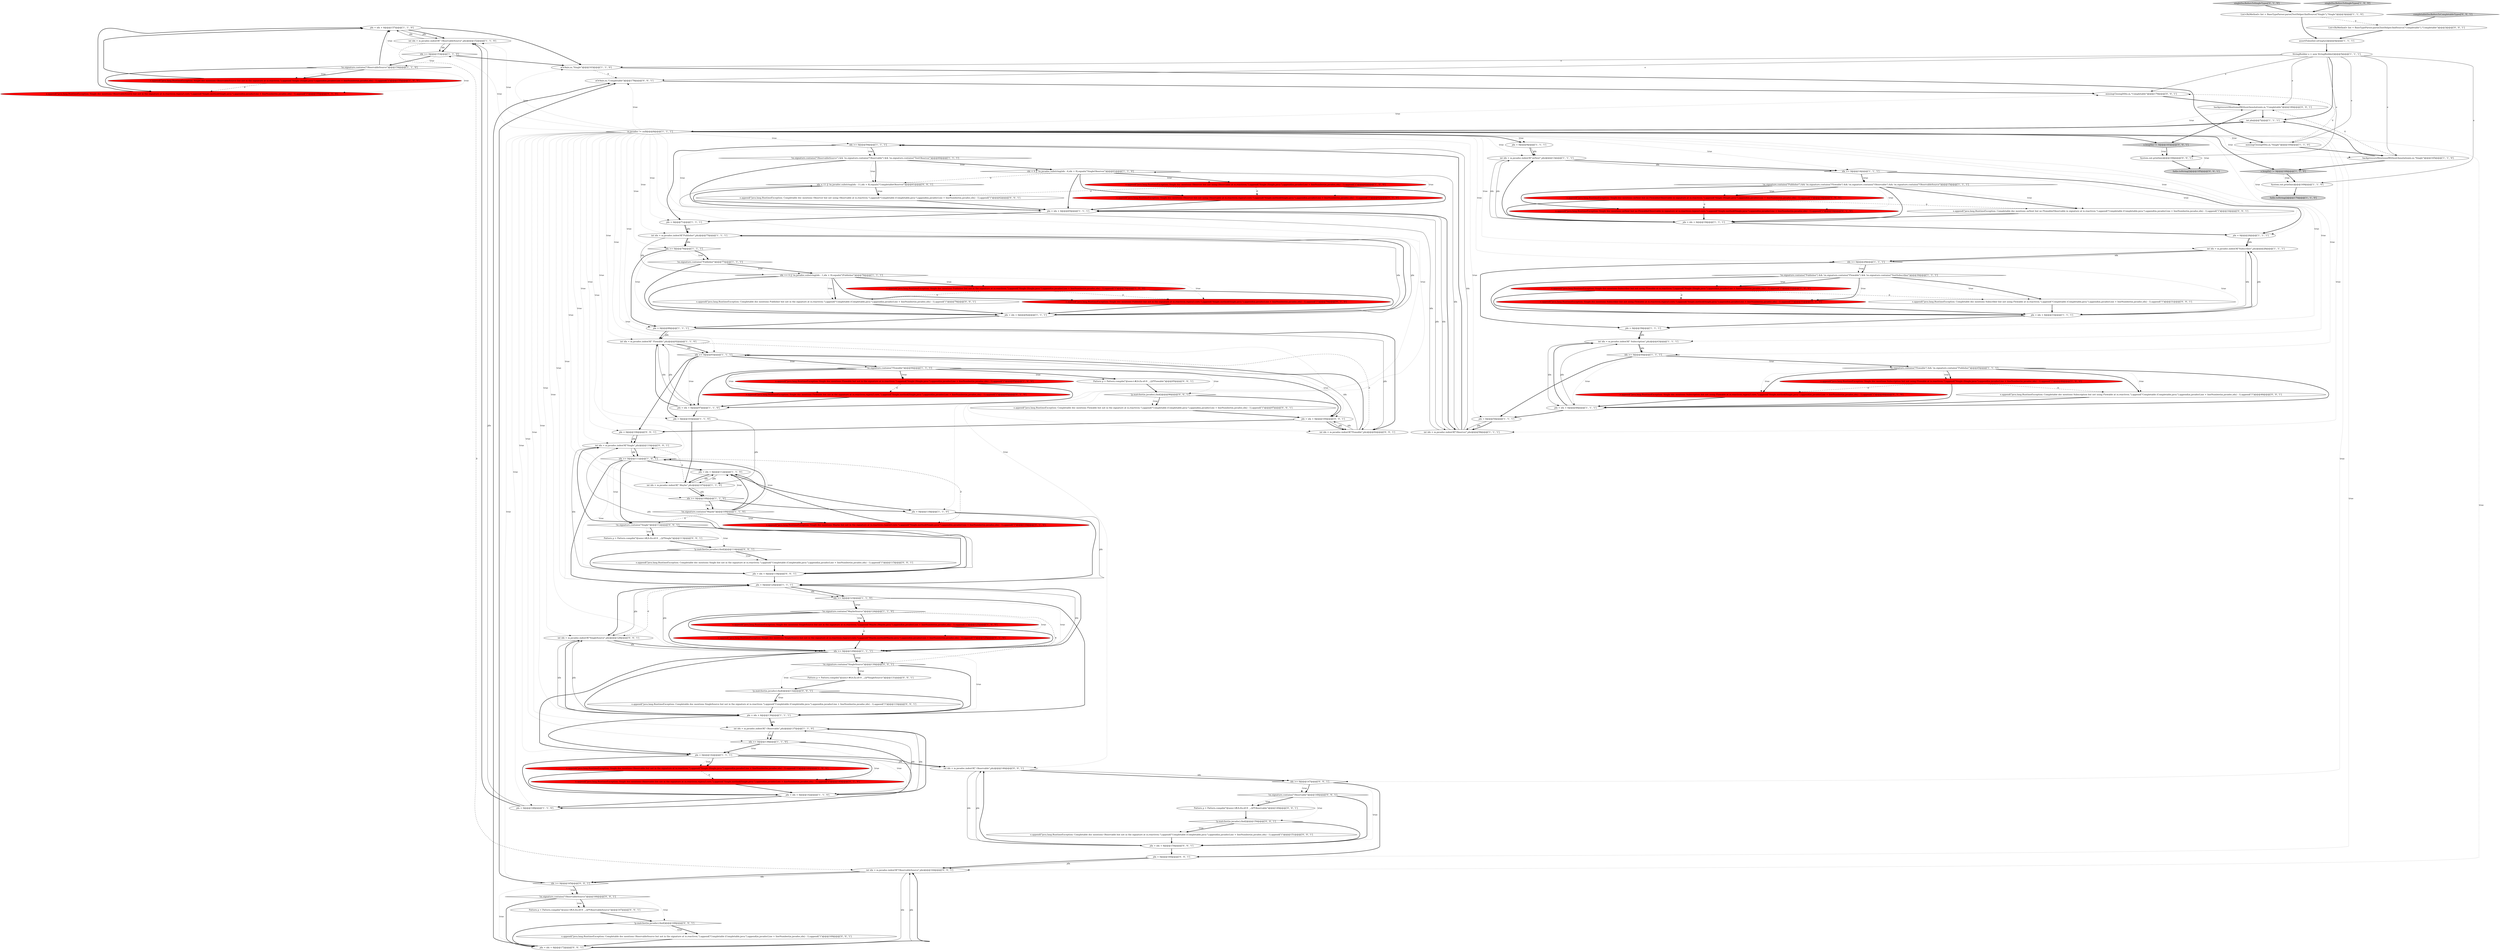 digraph {
27 [style = filled, label = "jdx = idx + 6@@@157@@@['1', '1', '0']", fillcolor = white, shape = ellipse image = "AAA0AAABBB1BBB"];
41 [style = filled, label = "jdx = idx + 6@@@112@@@['1', '1', '0']", fillcolor = white, shape = ellipse image = "AAA0AAABBB1BBB"];
110 [style = filled, label = "jdx = 0@@@106@@@['0', '0', '1']", fillcolor = white, shape = ellipse image = "AAA0AAABBB3BBB"];
8 [style = filled, label = "idx >= 0@@@59@@@['1', '1', '1']", fillcolor = white, shape = diamond image = "AAA0AAABBB1BBB"];
52 [style = filled, label = "!m.signature.contains(\"ObservableSource\") && !m.signature.contains(\"Observable\") && !m.signature.contains(\"TestObserver\")@@@60@@@['1', '1', '1']", fillcolor = white, shape = diamond image = "AAA0AAABBB1BBB"];
108 [style = filled, label = "e.length() != 0@@@183@@@['0', '0', '1']", fillcolor = lightgray, shape = diamond image = "AAA0AAABBB3BBB"];
34 [style = filled, label = "jdx = idx + 6@@@33@@@['1', '1', '1']", fillcolor = white, shape = ellipse image = "AAA0AAABBB1BBB"];
33 [style = filled, label = "jdx = 0@@@54@@@['1', '1', '1']", fillcolor = white, shape = ellipse image = "AAA0AAABBB1BBB"];
114 [style = filled, label = "!p.matcher(m.javadoc).find()@@@132@@@['0', '0', '1']", fillcolor = white, shape = diamond image = "AAA0AAABBB3BBB"];
4 [style = filled, label = "!m.signature.contains(\"Publisher\") && !m.signature.contains(\"Flowable\") && !m.signature.contains(\"Observable\") && !m.signature.contains(\"ObservableSource\")@@@15@@@['1', '1', '1']", fillcolor = white, shape = diamond image = "AAA0AAABBB1BBB"];
122 [style = filled, label = "missingClosingDD(e,m,\"Completable\")@@@179@@@['0', '0', '1']", fillcolor = white, shape = ellipse image = "AAA0AAABBB3BBB"];
77 [style = filled, label = "e.append(\"java.lang.RuntimeException: Single doc mentions ObservableSource but not in the signature at io.reactivex.rxjava3.core.\").append(\"Single.method(Single.java:\").append(m.javadocLine + lineNumber(m.javadoc,idx) - 1).append(\")\")@@@155@@@['0', '1', '0']", fillcolor = red, shape = ellipse image = "AAA1AAABBB2BBB"];
69 [style = filled, label = "idx < 6 || !m.javadoc.substring(idx - 6,idx + 8).equals(\"SingleObserver\")@@@61@@@['1', '1', '0']", fillcolor = white, shape = diamond image = "AAA0AAABBB1BBB"];
97 [style = filled, label = "idx < 11 || !m.javadoc.substring(idx - 11,idx + 8).equals(\"CompletableObserver\")@@@61@@@['0', '0', '1']", fillcolor = white, shape = diamond image = "AAA0AAABBB3BBB"];
20 [style = filled, label = "int idx = m.javadoc.indexOf(\"onNext\",jdx)@@@13@@@['1', '1', '1']", fillcolor = white, shape = ellipse image = "AAA0AAABBB1BBB"];
36 [style = filled, label = "int idx = m.javadoc.indexOf(\" Maybe\",jdx)@@@107@@@['1', '1', '0']", fillcolor = white, shape = ellipse image = "AAA0AAABBB1BBB"];
40 [style = filled, label = "!m.signature.contains(\"Flowable\")@@@94@@@['1', '1', '1']", fillcolor = white, shape = diamond image = "AAA0AAABBB1BBB"];
78 [style = filled, label = "e.append(\"java.lang.RuntimeException: Single doc mentions Subscriber but not using Flowable at io.reactivex.rxjava3.core.\").append(\"Single.method(Single.java:\").append(m.javadocLine + lineNumber(m.javadoc,idx) - 1).append(\")\")@@@31@@@['0', '1', '0']", fillcolor = red, shape = ellipse image = "AAA1AAABBB2BBB"];
111 [style = filled, label = "int idx = m.javadoc.indexOf(\"SingleSource\",jdx)@@@128@@@['0', '0', '1']", fillcolor = white, shape = ellipse image = "AAA0AAABBB3BBB"];
86 [style = filled, label = "List<RxMethod> list = BaseTypeParser.parse(TestHelper.findSource(\"Completable\"),\"Completable\")@@@3@@@['0', '0', '1']", fillcolor = white, shape = ellipse image = "AAA0AAABBB3BBB"];
127 [style = filled, label = "e.append(\"java.lang.RuntimeException: Completable doc mentions onNext but no Flowable/Observable in signature at io.reactivex.\").append(\"Completable (Completable.java:\").append(m.javadocLine + lineNumber(m.javadoc,idx) - 1).append(\")\")@@@16@@@['0', '0', '1']", fillcolor = white, shape = ellipse image = "AAA0AAABBB3BBB"];
15 [style = filled, label = "e.append(\"java.lang.RuntimeException: Single doc mentions onNext but no Flowable/Observable in signature at io.reactivex.\").append(\"Single (Single.java:\").append(m.javadocLine + lineNumber(m.javadoc,idx) - 1).append(\")\")@@@16@@@['1', '0', '0']", fillcolor = red, shape = ellipse image = "AAA1AAABBB1BBB"];
59 [style = filled, label = "!m.signature.contains(\"ObservableSource\")@@@154@@@['1', '1', '0']", fillcolor = white, shape = diamond image = "AAA0AAABBB1BBB"];
23 [style = filled, label = "int idx = m.javadoc.indexOf(\" Flowable\",jdx)@@@92@@@['1', '1', '0']", fillcolor = white, shape = ellipse image = "AAA0AAABBB1BBB"];
58 [style = filled, label = "idx >= 0@@@123@@@['1', '1', '0']", fillcolor = white, shape = diamond image = "AAA0AAABBB1BBB"];
126 [style = filled, label = "!m.signature.contains(\"Single\")@@@112@@@['0', '0', '1']", fillcolor = white, shape = diamond image = "AAA0AAABBB3BBB"];
75 [style = filled, label = "e.append(\"java.lang.RuntimeException: Single doc mentions Publisher but not in the signature at io.reactivex.rxjava3.core.\").append(\"Single.method(Single.java:\").append(m.javadocLine + lineNumber(m.javadoc,idx) - 1).append(\")\")@@@79@@@['0', '1', '0']", fillcolor = red, shape = ellipse image = "AAA1AAABBB2BBB"];
112 [style = filled, label = "e.append(\"java.lang.RuntimeException: Completable doc mentions SingleSource but not in the signature at io.reactivex.\").append(\"Completable (Completable.java:\").append(m.javadocLine + lineNumber(m.javadoc,idx) - 1).append(\")\")@@@133@@@['0', '0', '1']", fillcolor = white, shape = ellipse image = "AAA0AAABBB3BBB"];
43 [style = filled, label = "idx >= 0@@@138@@@['1', '1', '0']", fillcolor = white, shape = diamond image = "AAA0AAABBB1BBB"];
90 [style = filled, label = "Pattern p = Pattern.compile(\"@see\s+#(A-Za-z0-9 _.,()(*SingleSource\")@@@131@@@['0', '0', '1']", fillcolor = white, shape = ellipse image = "AAA0AAABBB3BBB"];
22 [style = filled, label = "jdx = idx + 6@@@142@@@['1', '1', '0']", fillcolor = white, shape = ellipse image = "AAA0AAABBB1BBB"];
85 [style = filled, label = "jdx = 0@@@160@@@['0', '0', '1']", fillcolor = white, shape = ellipse image = "AAA0AAABBB3BBB"];
38 [style = filled, label = "jdx = 0@@@24@@@['1', '1', '1']", fillcolor = white, shape = ellipse image = "AAA0AAABBB1BBB"];
91 [style = filled, label = "e.append(\"java.lang.RuntimeException: Completable doc mentions Flowable but not in the signature at io.reactivex.\").append(\"Completable (Completable.java:\").append(m.javadocLine + lineNumber(m.javadoc,idx) - 1).append(\")\")@@@97@@@['0', '0', '1']", fillcolor = white, shape = ellipse image = "AAA0AAABBB3BBB"];
120 [style = filled, label = "!p.matcher(m.javadoc).find()@@@150@@@['0', '0', '1']", fillcolor = white, shape = diamond image = "AAA0AAABBB3BBB"];
116 [style = filled, label = "int idx = m.javadoc.indexOf(\" Observable\",jdx)@@@146@@@['0', '0', '1']", fillcolor = white, shape = ellipse image = "AAA0AAABBB3BBB"];
128 [style = filled, label = "jdx = idx + 6@@@172@@@['0', '0', '1']", fillcolor = white, shape = ellipse image = "AAA0AAABBB3BBB"];
63 [style = filled, label = "int idx = m.javadoc.indexOf(\" ObservableSource\",jdx)@@@152@@@['1', '1', '0']", fillcolor = white, shape = ellipse image = "AAA0AAABBB1BBB"];
14 [style = filled, label = "!m.signature.contains(\"Flowable\") && !m.signature.contains(\"Publisher\")@@@45@@@['1', '1', '1']", fillcolor = white, shape = diamond image = "AAA0AAABBB1BBB"];
76 [style = filled, label = "e.append(\"java.lang.RuntimeException: Single doc mentions onNext but no Flowable/Observable in signature at io.reactivex.rxjava3.core.\").append(\"Single.method(Single.java:\").append(m.javadocLine + lineNumber(m.javadoc,idx) - 1).append(\")\")@@@16@@@['0', '1', '0']", fillcolor = red, shape = ellipse image = "AAA1AAABBB2BBB"];
3 [style = filled, label = "int idx = m.javadoc.indexOf(\" Subscription\",jdx)@@@43@@@['1', '1', '1']", fillcolor = white, shape = ellipse image = "AAA0AAABBB1BBB"];
95 [style = filled, label = "int idx = m.javadoc.indexOf(\"Single\",jdx)@@@110@@@['0', '0', '1']", fillcolor = white, shape = ellipse image = "AAA0AAABBB3BBB"];
117 [style = filled, label = "!m.signature.contains(\"ObservableSource\")@@@166@@@['0', '0', '1']", fillcolor = white, shape = diamond image = "AAA0AAABBB3BBB"];
5 [style = filled, label = "int jdx@@@7@@@['1', '1', '1']", fillcolor = white, shape = ellipse image = "AAA0AAABBB1BBB"];
50 [style = filled, label = "int idx = m.javadoc.indexOf(\"Publisher\",jdx)@@@75@@@['1', '1', '1']", fillcolor = white, shape = ellipse image = "AAA0AAABBB1BBB"];
68 [style = filled, label = "int idx = m.javadoc.indexOf(\"Observer\",jdx)@@@58@@@['1', '1', '1']", fillcolor = white, shape = ellipse image = "AAA0AAABBB1BBB"];
0 [style = filled, label = "backpressureMentionedWithoutAnnotation(e,m,\"Single\")@@@165@@@['1', '1', '0']", fillcolor = white, shape = ellipse image = "AAA0AAABBB1BBB"];
72 [style = filled, label = "jdx = 0@@@88@@@['1', '1', '1']", fillcolor = white, shape = ellipse image = "AAA0AAABBB1BBB"];
107 [style = filled, label = "jdx = idx + 6@@@100@@@['0', '0', '1']", fillcolor = white, shape = ellipse image = "AAA0AAABBB3BBB"];
35 [style = filled, label = "idx == 0 || !m.javadoc.substring(idx - 1,idx + 9).equals(\"(Publisher\")@@@78@@@['1', '1', '1']", fillcolor = white, shape = diamond image = "AAA0AAABBB1BBB"];
102 [style = filled, label = "System.out.println(e)@@@184@@@['0', '0', '1']", fillcolor = white, shape = ellipse image = "AAA0AAABBB3BBB"];
16 [style = filled, label = "!m.signature.contains(\"MaybeSource\")@@@124@@@['1', '1', '0']", fillcolor = white, shape = diamond image = "AAA0AAABBB1BBB"];
99 [style = filled, label = "Pattern p = Pattern.compile(\"@see\s+#(A-Za-z0-9 _.,()(*Flowable\")@@@95@@@['0', '0', '1']", fillcolor = white, shape = ellipse image = "AAA0AAABBB3BBB"];
104 [style = filled, label = "e.append(\"java.lang.RuntimeException: Completable doc mentions Subscriber but not using Flowable at io.reactivex.\").append(\"Completable (Completable.java:\").append(m.javadocLine + lineNumber(m.javadoc,idx) - 1).append(\")\")@@@31@@@['0', '0', '1']", fillcolor = white, shape = ellipse image = "AAA0AAABBB3BBB"];
94 [style = filled, label = "e.append(\"java.lang.RuntimeException: Completable doc mentions Single but not in the signature at io.reactivex.\").append(\"Completable (Completable.java:\").append(m.javadocLine + lineNumber(m.javadoc,idx) - 1).append(\")\")@@@115@@@['0', '0', '1']", fillcolor = white, shape = ellipse image = "AAA0AAABBB3BBB"];
2 [style = filled, label = "e.append(\"java.lang.RuntimeException: Single doc mentions Publisher but not in the signature at io.reactivex.\").append(\"Single (Single.java:\").append(m.javadocLine + lineNumber(m.javadoc,idx) - 1).append(\")\")@@@79@@@['1', '0', '0']", fillcolor = red, shape = ellipse image = "AAA1AAABBB1BBB"];
48 [style = filled, label = "idx >= 0@@@111@@@['1', '0', '1']", fillcolor = white, shape = diamond image = "AAA0AAABBB1BBB"];
57 [style = filled, label = "e.append(\"java.lang.RuntimeException: Single doc mentions Subscriber but not using Flowable at io.reactivex.\").append(\"Single (Single.java:\").append(m.javadocLine + lineNumber(m.javadoc,idx) - 1).append(\")\")@@@31@@@['1', '0', '0']", fillcolor = red, shape = ellipse image = "AAA1AAABBB1BBB"];
73 [style = filled, label = "!m.signature.contains(\"Maybe\")@@@109@@@['1', '1', '0']", fillcolor = white, shape = diamond image = "AAA0AAABBB1BBB"];
30 [style = filled, label = "m.javadoc != null@@@8@@@['1', '1', '1']", fillcolor = white, shape = diamond image = "AAA0AAABBB1BBB"];
87 [style = filled, label = "!p.matcher(m.javadoc).find()@@@168@@@['0', '0', '1']", fillcolor = white, shape = diamond image = "AAA0AAABBB3BBB"];
93 [style = filled, label = "e.append(\"java.lang.RuntimeException: Completable doc mentions Publisher but not in the signature at io.reactivex.\").append(\"Completable (Completable.java:\").append(m.javadocLine + lineNumber(m.javadoc,idx) - 1).append(\")\")@@@79@@@['0', '0', '1']", fillcolor = white, shape = ellipse image = "AAA0AAABBB3BBB"];
106 [style = filled, label = "!p.matcher(m.javadoc).find()@@@96@@@['0', '0', '1']", fillcolor = white, shape = diamond image = "AAA0AAABBB3BBB"];
28 [style = filled, label = "e.append(\"java.lang.RuntimeException: Single doc mentions Observer but not using Observable at io.reactivex.\").append(\"Single (Single.java:\").append(m.javadocLine + lineNumber(m.javadoc,idx) - 1).append(\")\")@@@62@@@['1', '0', '0']", fillcolor = red, shape = ellipse image = "AAA1AAABBB1BBB"];
1 [style = filled, label = "idx >= 0@@@44@@@['1', '1', '1']", fillcolor = white, shape = diamond image = "AAA0AAABBB1BBB"];
121 [style = filled, label = "e.append(\"java.lang.RuntimeException: Completable doc mentions ObservableSource but not in the signature at io.reactivex.\").append(\"Completable (Completable.java:\").append(m.javadocLine + lineNumber(m.javadoc,idx) - 1).append(\")\")@@@169@@@['0', '0', '1']", fillcolor = white, shape = ellipse image = "AAA0AAABBB3BBB"];
80 [style = filled, label = "e.append(\"java.lang.RuntimeException: Single doc mentions Subscription but not using Flowable at io.reactivex.rxjava3.core.\").append(\"Single.method(Single.java:\").append(m.javadocLine + lineNumber(m.javadoc,idx) - 1).append(\")\")@@@46@@@['0', '1', '0']", fillcolor = red, shape = ellipse image = "AAA1AAABBB2BBB"];
70 [style = filled, label = "jdx = 0@@@124@@@['1', '1', '1']", fillcolor = white, shape = ellipse image = "AAA0AAABBB1BBB"];
53 [style = filled, label = "idx >= 0@@@129@@@['1', '1', '1']", fillcolor = white, shape = diamond image = "AAA0AAABBB1BBB"];
96 [style = filled, label = "aOrAn(e,m,\"Completable\")@@@178@@@['0', '0', '1']", fillcolor = white, shape = ellipse image = "AAA0AAABBB3BBB"];
54 [style = filled, label = "jdx = 0@@@118@@@['1', '1', '0']", fillcolor = white, shape = ellipse image = "AAA0AAABBB1BBB"];
101 [style = filled, label = "e.append(\"java.lang.RuntimeException: Completable doc mentions Subscription but not using Flowable at io.reactivex.\").append(\"Completable (Completable.java:\").append(m.javadocLine + lineNumber(m.javadoc,idx) - 1).append(\")\")@@@46@@@['0', '0', '1']", fillcolor = white, shape = ellipse image = "AAA0AAABBB3BBB"];
17 [style = filled, label = "!m.signature.contains(\"Publisher\")@@@77@@@['1', '1', '1']", fillcolor = white, shape = diamond image = "AAA0AAABBB1BBB"];
82 [style = filled, label = "singleDocRefersToSingleTypes['0', '1', '0']", fillcolor = lightgray, shape = diamond image = "AAA0AAABBB2BBB"];
26 [style = filled, label = "e.append(\"java.lang.RuntimeException: Single doc mentions ObservableSource but not in the signature at io.reactivex.\").append(\"Single (Single.java:\").append(m.javadocLine + lineNumber(m.javadoc,idx) - 1).append(\")\")@@@155@@@['1', '0', '0']", fillcolor = red, shape = ellipse image = "AAA1AAABBB1BBB"];
129 [style = filled, label = "e.append(\"java.lang.RuntimeException: Completable doc mentions Observable but not in the signature at io.reactivex.\").append(\"Completable (Completable.java:\").append(m.javadocLine + lineNumber(m.javadoc,idx) - 1).append(\")\")@@@151@@@['0', '0', '1']", fillcolor = white, shape = ellipse image = "AAA0AAABBB3BBB"];
7 [style = filled, label = "singleDocRefersToSingleTypes['1', '0', '0']", fillcolor = lightgray, shape = diamond image = "AAA0AAABBB1BBB"];
88 [style = filled, label = "int idx = m.javadoc.indexOf(\"ObservableSource\",jdx)@@@164@@@['0', '0', '1']", fillcolor = white, shape = ellipse image = "AAA0AAABBB3BBB"];
62 [style = filled, label = "missingClosingDD(e,m,\"Single\")@@@164@@@['1', '1', '0']", fillcolor = white, shape = ellipse image = "AAA0AAABBB1BBB"];
65 [style = filled, label = "idx >= 0@@@93@@@['1', '1', '1']", fillcolor = white, shape = diamond image = "AAA0AAABBB1BBB"];
81 [style = filled, label = "e.append(\"java.lang.RuntimeException: Single doc mentions SingleSource but not in the signature at io.reactivex.rxjava3.core.\").append(\"Maybe.method(Maybe.java:\").append(m.javadocLine + lineNumber(m.javadoc,idx) - 1).append(\")\")@@@125@@@['0', '1', '0']", fillcolor = red, shape = ellipse image = "AAA1AAABBB2BBB"];
64 [style = filled, label = "idx >= 0@@@14@@@['1', '1', '1']", fillcolor = white, shape = diamond image = "AAA0AAABBB1BBB"];
44 [style = filled, label = "idx >= 0@@@153@@@['1', '1', '0']", fillcolor = white, shape = diamond image = "AAA0AAABBB1BBB"];
115 [style = filled, label = "int idx = m.javadoc.indexOf(\"Flowable\",jdx)@@@92@@@['0', '0', '1']", fillcolor = white, shape = ellipse image = "AAA0AAABBB3BBB"];
113 [style = filled, label = "jdx = idx + 6@@@154@@@['0', '0', '1']", fillcolor = white, shape = ellipse image = "AAA0AAABBB3BBB"];
39 [style = filled, label = "int idx = m.javadoc.indexOf(\"Subscriber\",jdx)@@@28@@@['1', '1', '1']", fillcolor = white, shape = ellipse image = "AAA0AAABBB1BBB"];
123 [style = filled, label = "Pattern p = Pattern.compile(\"@see\s+#(A-Za-z0-9 _.,()(*Single\")@@@113@@@['0', '0', '1']", fillcolor = white, shape = ellipse image = "AAA0AAABBB3BBB"];
42 [style = filled, label = "e.append(\"java.lang.RuntimeException: Single doc mentions Subscription but not using Flowable at io.reactivex.\").append(\"Single (Single.java:\").append(m.javadocLine + lineNumber(m.javadoc,idx) - 1).append(\")\")@@@46@@@['1', '0', '0']", fillcolor = red, shape = ellipse image = "AAA1AAABBB1BBB"];
124 [style = filled, label = "!m.signature.contains(\"Observable\")@@@148@@@['0', '0', '1']", fillcolor = white, shape = diamond image = "AAA0AAABBB3BBB"];
98 [style = filled, label = "backpressureMentionedWithoutAnnotation(e,m,\"Completable\")@@@180@@@['0', '0', '1']", fillcolor = white, shape = ellipse image = "AAA0AAABBB3BBB"];
45 [style = filled, label = "fail(e.toString())@@@170@@@['1', '1', '0']", fillcolor = lightgray, shape = ellipse image = "AAA0AAABBB1BBB"];
11 [style = filled, label = "jdx = 0@@@39@@@['1', '1', '1']", fillcolor = white, shape = ellipse image = "AAA0AAABBB1BBB"];
32 [style = filled, label = "jdx = 0@@@148@@@['1', '1', '0']", fillcolor = white, shape = ellipse image = "AAA0AAABBB1BBB"];
118 [style = filled, label = "jdx = idx + 6@@@118@@@['0', '0', '1']", fillcolor = white, shape = ellipse image = "AAA0AAABBB3BBB"];
24 [style = filled, label = "assertFalse(list.isEmpty())@@@4@@@['1', '1', '1']", fillcolor = white, shape = ellipse image = "AAA0AAABBB1BBB"];
83 [style = filled, label = "e.append(\"java.lang.RuntimeException: Single doc mentions Observer but not using Observable at io.reactivex.rxjava3.core.\").append(\"Single.method(Single.java:\").append(m.javadocLine + lineNumber(m.javadoc,idx) - 1).append(\")\")@@@62@@@['0', '1', '0']", fillcolor = red, shape = ellipse image = "AAA1AAABBB2BBB"];
103 [style = filled, label = "Pattern p = Pattern.compile(\"@see\s+#(A-Za-z0-9 _.,()(*Observable\")@@@149@@@['0', '0', '1']", fillcolor = white, shape = ellipse image = "AAA0AAABBB3BBB"];
55 [style = filled, label = "!m.signature.contains(\"Publisher\") && !m.signature.contains(\"Flowable\") && !m.signature.contains(\"TestSubscriber\")@@@30@@@['1', '1', '1']", fillcolor = white, shape = diamond image = "AAA0AAABBB1BBB"];
125 [style = filled, label = "completableDocRefersToCompletableTypes['0', '0', '1']", fillcolor = lightgray, shape = diamond image = "AAA0AAABBB3BBB"];
56 [style = filled, label = "jdx = 0@@@142@@@['1', '1', '1']", fillcolor = white, shape = ellipse image = "AAA0AAABBB1BBB"];
13 [style = filled, label = "e.length() != 0@@@168@@@['1', '1', '0']", fillcolor = lightgray, shape = diamond image = "AAA0AAABBB1BBB"];
18 [style = filled, label = "jdx = 0@@@103@@@['1', '1', '0']", fillcolor = white, shape = ellipse image = "AAA0AAABBB1BBB"];
60 [style = filled, label = "idx >= 0@@@108@@@['1', '1', '0']", fillcolor = white, shape = diamond image = "AAA0AAABBB1BBB"];
71 [style = filled, label = "System.out.println(e)@@@169@@@['1', '1', '0']", fillcolor = white, shape = ellipse image = "AAA0AAABBB1BBB"];
49 [style = filled, label = "jdx = idx + 6@@@97@@@['1', '1', '0']", fillcolor = white, shape = ellipse image = "AAA0AAABBB1BBB"];
92 [style = filled, label = "!p.matcher(m.javadoc).find()@@@114@@@['0', '0', '1']", fillcolor = white, shape = diamond image = "AAA0AAABBB3BBB"];
84 [style = filled, label = "e.append(\"java.lang.RuntimeException: Single doc mentions Flowable but not in the signature at io.reactivex.rxjava3.core.\").append(\"Single.method(Single.java:\").append(m.javadocLine + lineNumber(m.javadoc,idx) - 1).append(\")\")@@@95@@@['0', '1', '0']", fillcolor = red, shape = ellipse image = "AAA1AAABBB2BBB"];
130 [style = filled, label = "idx >= 0@@@165@@@['0', '0', '1']", fillcolor = white, shape = diamond image = "AAA0AAABBB3BBB"];
74 [style = filled, label = "e.append(\"java.lang.RuntimeException: Single doc mentions Maybe but not in the signature at io.reactivex.rxjava3.core.\").append(\"Single.method(Single.java:\").append(m.javadocLine + lineNumber(m.javadoc,idx) - 1).append(\")\")@@@110@@@['0', '1', '0']", fillcolor = red, shape = ellipse image = "AAA1AAABBB2BBB"];
29 [style = filled, label = "List<RxMethod> list = BaseTypeParser.parse(TestHelper.findSource(\"Single\"),\"Single\")@@@3@@@['1', '1', '0']", fillcolor = white, shape = ellipse image = "AAA0AAABBB1BBB"];
37 [style = filled, label = "jdx = 0@@@9@@@['1', '1', '1']", fillcolor = white, shape = ellipse image = "AAA0AAABBB1BBB"];
66 [style = filled, label = "idx >= 0@@@29@@@['1', '1', '1']", fillcolor = white, shape = diamond image = "AAA0AAABBB1BBB"];
100 [style = filled, label = "fail(e.toString())@@@185@@@['0', '0', '1']", fillcolor = lightgray, shape = ellipse image = "AAA0AAABBB3BBB"];
105 [style = filled, label = "Pattern p = Pattern.compile(\"@see\s+#(A-Za-z0-9 _.,()(*ObservableSource\")@@@167@@@['0', '0', '1']", fillcolor = white, shape = ellipse image = "AAA0AAABBB3BBB"];
46 [style = filled, label = "aOrAn(e,m,\"Single\")@@@163@@@['1', '1', '0']", fillcolor = white, shape = ellipse image = "AAA0AAABBB1BBB"];
31 [style = filled, label = "idx >= 0@@@76@@@['1', '1', '1']", fillcolor = white, shape = diamond image = "AAA0AAABBB1BBB"];
12 [style = filled, label = "jdx = idx + 6@@@48@@@['1', '1', '1']", fillcolor = white, shape = ellipse image = "AAA0AAABBB1BBB"];
25 [style = filled, label = "e.append(\"java.lang.RuntimeException: Single doc mentions Flowable but not in the signature at io.reactivex.\").append(\"Single (Single.java:\").append(m.javadocLine + lineNumber(m.javadoc,idx) - 1).append(\")\")@@@95@@@['1', '0', '0']", fillcolor = red, shape = ellipse image = "AAA1AAABBB1BBB"];
6 [style = filled, label = "int idx = m.javadoc.indexOf(\" Observable\",jdx)@@@137@@@['1', '1', '0']", fillcolor = white, shape = ellipse image = "AAA0AAABBB1BBB"];
51 [style = filled, label = "jdx = idx + 6@@@136@@@['1', '1', '1']", fillcolor = white, shape = ellipse image = "AAA0AAABBB1BBB"];
79 [style = filled, label = "e.append(\"java.lang.RuntimeException: Single doc mentions Observable but not in the signature at io.reactivex.rxjava3.core.\").append(\"Single.method(Single.java:\").append(m.javadocLine + lineNumber(m.javadoc,idx) - 1).append(\")\")@@@140@@@['0', '1', '0']", fillcolor = red, shape = ellipse image = "AAA1AAABBB2BBB"];
61 [style = filled, label = "jdx = idx + 6@@@65@@@['1', '1', '1']", fillcolor = white, shape = ellipse image = "AAA0AAABBB1BBB"];
10 [style = filled, label = "e.append(\"java.lang.RuntimeException: Single doc mentions SingleSource but not in the signature at io.reactivex.\").append(\"Maybe (Maybe.java:\").append(m.javadocLine + lineNumber(m.javadoc,idx) - 1).append(\")\")@@@125@@@['1', '0', '0']", fillcolor = red, shape = ellipse image = "AAA1AAABBB1BBB"];
89 [style = filled, label = "e.append(\"java.lang.RuntimeException: Completable doc mentions Observer but not using Observable at io.reactivex.\").append(\"Completable (Completable.java:\").append(m.javadocLine + lineNumber(m.javadoc,idx) - 1).append(\")\")@@@62@@@['0', '0', '1']", fillcolor = white, shape = ellipse image = "AAA0AAABBB3BBB"];
109 [style = filled, label = "!m.signature.contains(\"SingleSource\")@@@130@@@['0', '0', '1']", fillcolor = white, shape = diamond image = "AAA0AAABBB3BBB"];
9 [style = filled, label = "StringBuilder e = new StringBuilder()@@@5@@@['1', '1', '1']", fillcolor = white, shape = ellipse image = "AAA0AAABBB1BBB"];
67 [style = filled, label = "jdx = 0@@@71@@@['1', '1', '1']", fillcolor = white, shape = ellipse image = "AAA0AAABBB1BBB"];
47 [style = filled, label = "jdx = idx + 6@@@18@@@['1', '1', '1']", fillcolor = white, shape = ellipse image = "AAA0AAABBB1BBB"];
21 [style = filled, label = "e.append(\"java.lang.RuntimeException: Single doc mentions Observable but not in the signature at io.reactivex.\").append(\"Single (Single.java:\").append(m.javadocLine + lineNumber(m.javadoc,idx) - 1).append(\")\")@@@140@@@['1', '0', '0']", fillcolor = red, shape = ellipse image = "AAA1AAABBB1BBB"];
119 [style = filled, label = "idx >= 0@@@147@@@['0', '0', '1']", fillcolor = white, shape = diamond image = "AAA0AAABBB3BBB"];
19 [style = filled, label = "jdx = idx + 6@@@82@@@['1', '1', '1']", fillcolor = white, shape = ellipse image = "AAA0AAABBB1BBB"];
52->97 [style = bold, label=""];
30->44 [style = dotted, label="true"];
55->104 [style = dotted, label="true"];
30->70 [style = dotted, label="true"];
0->13 [style = bold, label=""];
122->98 [style = bold, label=""];
109->114 [style = dotted, label="true"];
73->126 [style = dashed, label="0"];
4->15 [style = bold, label=""];
73->74 [style = bold, label=""];
30->0 [style = dotted, label="true"];
46->96 [style = dashed, label="0"];
117->87 [style = dotted, label="true"];
33->68 [style = bold, label=""];
64->4 [style = dotted, label="true"];
35->93 [style = bold, label=""];
36->41 [style = solid, label="idx"];
65->49 [style = dotted, label="true"];
124->103 [style = bold, label=""];
95->118 [style = solid, label="idx"];
91->107 [style = bold, label=""];
30->46 [style = dotted, label="true"];
98->5 [style = bold, label=""];
30->63 [style = dotted, label="true"];
40->84 [style = dotted, label="true"];
120->113 [style = bold, label=""];
30->43 [style = dotted, label="true"];
65->107 [style = dotted, label="true"];
14->80 [style = bold, label=""];
59->26 [style = bold, label=""];
30->33 [style = dotted, label="true"];
17->35 [style = bold, label=""];
40->99 [style = dotted, label="true"];
69->83 [style = dotted, label="true"];
108->100 [style = dotted, label="true"];
14->101 [style = dotted, label="true"];
86->24 [style = bold, label=""];
107->115 [style = bold, label=""];
97->89 [style = bold, label=""];
68->61 [style = solid, label="idx"];
58->16 [style = dotted, label="true"];
62->0 [style = bold, label=""];
117->105 [style = bold, label=""];
11->3 [style = solid, label="jdx"];
114->112 [style = dotted, label="true"];
49->23 [style = solid, label="jdx"];
21->79 [style = dashed, label="0"];
3->12 [style = solid, label="idx"];
58->51 [style = bold, label=""];
82->29 [style = bold, label=""];
21->22 [style = bold, label=""];
85->88 [style = bold, label=""];
73->48 [style = bold, label=""];
39->66 [style = bold, label=""];
30->23 [style = dotted, label="true"];
15->47 [style = bold, label=""];
4->47 [style = bold, label=""];
108->102 [style = bold, label=""];
61->68 [style = solid, label="jdx"];
26->77 [style = dashed, label="0"];
121->128 [style = bold, label=""];
9->46 [style = solid, label="e"];
30->119 [style = dotted, label="true"];
9->96 [style = solid, label="e"];
16->81 [style = dotted, label="true"];
84->49 [style = bold, label=""];
98->108 [style = bold, label=""];
44->59 [style = dotted, label="true"];
105->87 [style = bold, label=""];
51->111 [style = bold, label=""];
12->3 [style = bold, label=""];
89->61 [style = bold, label=""];
9->98 [style = solid, label="e"];
123->92 [style = bold, label=""];
0->5 [style = bold, label=""];
88->130 [style = bold, label=""];
119->113 [style = dotted, label="true"];
15->127 [style = dashed, label="0"];
116->119 [style = solid, label="idx"];
2->75 [style = dashed, label="0"];
38->39 [style = solid, label="jdx"];
42->12 [style = bold, label=""];
47->38 [style = bold, label=""];
30->111 [style = dotted, label="true"];
115->107 [style = solid, label="idx"];
14->80 [style = dotted, label="true"];
48->126 [style = dotted, label="true"];
30->95 [style = dotted, label="true"];
68->8 [style = bold, label=""];
46->62 [style = bold, label=""];
30->122 [style = dotted, label="true"];
51->111 [style = solid, label="jdx"];
87->121 [style = bold, label=""];
27->63 [style = solid, label="jdx"];
111->53 [style = bold, label=""];
40->49 [style = bold, label=""];
4->127 [style = bold, label=""];
94->118 [style = bold, label=""];
35->75 [style = dotted, label="true"];
110->95 [style = solid, label="jdx"];
17->35 [style = dotted, label="true"];
10->53 [style = bold, label=""];
39->34 [style = solid, label="idx"];
112->51 [style = bold, label=""];
130->96 [style = bold, label=""];
48->74 [style = dashed, label="0"];
37->20 [style = solid, label="jdx"];
57->34 [style = bold, label=""];
8->61 [style = dotted, label="true"];
1->33 [style = bold, label=""];
61->68 [style = bold, label=""];
8->52 [style = dotted, label="true"];
70->53 [style = solid, label="idx"];
52->69 [style = bold, label=""];
1->12 [style = dotted, label="true"];
5->30 [style = bold, label=""];
30->39 [style = dotted, label="true"];
56->79 [style = bold, label=""];
52->69 [style = dotted, label="true"];
31->19 [style = dotted, label="true"];
48->41 [style = bold, label=""];
6->22 [style = solid, label="idx"];
126->123 [style = bold, label=""];
58->53 [style = dotted, label="true"];
23->65 [style = bold, label=""];
129->113 [style = bold, label=""];
30->6 [style = dotted, label="true"];
126->92 [style = dotted, label="true"];
113->85 [style = bold, label=""];
48->126 [style = bold, label=""];
30->130 [style = dotted, label="true"];
96->122 [style = bold, label=""];
4->127 [style = dotted, label="true"];
72->115 [style = solid, label="jdx"];
57->78 [style = dashed, label="0"];
20->47 [style = solid, label="idx"];
27->46 [style = bold, label=""];
8->67 [style = bold, label=""];
31->17 [style = dotted, label="true"];
49->18 [style = bold, label=""];
63->27 [style = solid, label="idx"];
40->106 [style = dotted, label="true"];
124->103 [style = dotted, label="true"];
69->97 [style = dashed, label="0"];
55->57 [style = dotted, label="true"];
30->116 [style = dotted, label="true"];
40->107 [style = bold, label=""];
69->28 [style = dotted, label="true"];
65->40 [style = bold, label=""];
114->51 [style = bold, label=""];
30->72 [style = dotted, label="true"];
113->116 [style = solid, label="jdx"];
35->2 [style = bold, label=""];
40->84 [style = bold, label=""];
56->79 [style = dotted, label="true"];
30->88 [style = dotted, label="true"];
50->19 [style = solid, label="idx"];
97->89 [style = dotted, label="true"];
130->117 [style = dotted, label="true"];
113->116 [style = bold, label=""];
30->110 [style = dotted, label="true"];
92->118 [style = bold, label=""];
62->122 [style = dashed, label="0"];
117->105 [style = dotted, label="true"];
30->18 [style = dotted, label="true"];
20->64 [style = bold, label=""];
30->8 [style = dotted, label="true"];
30->37 [style = dotted, label="true"];
30->38 [style = dotted, label="true"];
40->25 [style = dotted, label="true"];
64->47 [style = dotted, label="true"];
55->78 [style = bold, label=""];
6->43 [style = solid, label="idx"];
55->78 [style = dotted, label="true"];
56->116 [style = solid, label="jdx"];
85->88 [style = solid, label="jdx"];
16->10 [style = bold, label=""];
16->109 [style = dashed, label="0"];
35->19 [style = bold, label=""];
51->56 [style = bold, label=""];
92->94 [style = dotted, label="true"];
27->63 [style = bold, label=""];
1->14 [style = dotted, label="true"];
130->117 [style = bold, label=""];
88->130 [style = solid, label="idx"];
69->61 [style = bold, label=""];
103->120 [style = bold, label=""];
106->91 [style = dotted, label="true"];
118->70 [style = bold, label=""];
67->50 [style = bold, label=""];
126->118 [style = bold, label=""];
20->64 [style = solid, label="idx"];
111->51 [style = solid, label="idx"];
53->70 [style = bold, label=""];
40->99 [style = bold, label=""];
56->22 [style = bold, label=""];
115->65 [style = solid, label="idx"];
1->14 [style = bold, label=""];
23->49 [style = solid, label="idx"];
30->98 [style = dotted, label="true"];
44->27 [style = dotted, label="true"];
43->56 [style = bold, label=""];
35->93 [style = dotted, label="true"];
9->62 [style = solid, label="e"];
14->42 [style = dotted, label="true"];
6->43 [style = bold, label=""];
95->48 [style = bold, label=""];
40->25 [style = bold, label=""];
30->115 [style = dotted, label="true"];
38->39 [style = bold, label=""];
65->18 [style = bold, label=""];
55->57 [style = bold, label=""];
75->19 [style = bold, label=""];
99->106 [style = bold, label=""];
119->124 [style = bold, label=""];
41->36 [style = solid, label="jdx"];
47->20 [style = solid, label="jdx"];
88->128 [style = solid, label="idx"];
36->95 [style = dashed, label="0"];
53->70 [style = solid, label="jdx"];
55->34 [style = bold, label=""];
116->113 [style = solid, label="idx"];
126->123 [style = dotted, label="true"];
7->29 [style = bold, label=""];
74->41 [style = bold, label=""];
39->66 [style = solid, label="idx"];
58->16 [style = bold, label=""];
71->45 [style = bold, label=""];
43->32 [style = bold, label=""];
22->32 [style = bold, label=""];
76->47 [style = bold, label=""];
30->50 [style = dotted, label="true"];
56->21 [style = dotted, label="true"];
51->6 [style = solid, label="jdx"];
19->72 [style = bold, label=""];
30->53 [style = dotted, label="true"];
128->88 [style = solid, label="jdx"];
101->12 [style = bold, label=""];
30->54 [style = dotted, label="true"];
130->128 [style = dotted, label="true"];
114->112 [style = bold, label=""];
4->76 [style = dotted, label="true"];
109->90 [style = dotted, label="true"];
81->53 [style = bold, label=""];
30->51 [style = dotted, label="true"];
64->38 [style = bold, label=""];
28->61 [style = bold, label=""];
50->31 [style = bold, label=""];
30->3 [style = dotted, label="true"];
12->33 [style = bold, label=""];
30->32 [style = dotted, label="true"];
30->56 [style = dotted, label="true"];
53->56 [style = bold, label=""];
124->113 [style = bold, label=""];
68->69 [style = solid, label="idx"];
54->70 [style = bold, label=""];
30->66 [style = dotted, label="true"];
66->11 [style = bold, label=""];
3->1 [style = solid, label="idx"];
59->27 [style = bold, label=""];
30->58 [style = dotted, label="true"];
30->108 [style = bold, label=""];
3->1 [style = bold, label=""];
48->70 [style = bold, label=""];
52->61 [style = bold, label=""];
14->42 [style = bold, label=""];
116->119 [style = bold, label=""];
30->68 [style = dotted, label="true"];
19->50 [style = bold, label=""];
51->6 [style = bold, label=""];
55->104 [style = bold, label=""];
13->71 [style = bold, label=""];
69->28 [style = bold, label=""];
66->34 [style = dotted, label="true"];
30->5 [style = bold, label=""];
11->3 [style = bold, label=""];
30->20 [style = dotted, label="true"];
69->83 [style = bold, label=""];
36->60 [style = bold, label=""];
119->124 [style = dotted, label="true"];
34->39 [style = bold, label=""];
67->50 [style = solid, label="jdx"];
18->36 [style = solid, label="jdx"];
31->17 [style = bold, label=""];
70->58 [style = solid, label="idx"];
30->11 [style = dotted, label="true"];
30->31 [style = dotted, label="true"];
31->72 [style = bold, label=""];
63->44 [style = bold, label=""];
30->1 [style = dotted, label="true"];
2->19 [style = bold, label=""];
70->111 [style = bold, label=""];
115->65 [style = bold, label=""];
95->48 [style = solid, label="idx"];
53->109 [style = dotted, label="true"];
9->0 [style = solid, label="e"];
59->77 [style = dotted, label="true"];
34->39 [style = solid, label="jdx"];
15->76 [style = dashed, label="0"];
30->37 [style = bold, label=""];
63->44 [style = solid, label="idx"];
16->53 [style = bold, label=""];
17->19 [style = bold, label=""];
34->11 [style = bold, label=""];
36->60 [style = solid, label="idx"];
128->88 [style = bold, label=""];
60->73 [style = bold, label=""];
14->12 [style = bold, label=""];
124->120 [style = dotted, label="true"];
47->20 [style = bold, label=""];
110->95 [style = bold, label=""];
106->91 [style = bold, label=""];
60->73 [style = dotted, label="true"];
92->94 [style = bold, label=""];
42->101 [style = dashed, label="0"];
107->110 [style = bold, label=""];
66->55 [style = dotted, label="true"];
128->96 [style = bold, label=""];
9->122 [style = solid, label="e"];
44->59 [style = bold, label=""];
25->49 [style = bold, label=""];
14->101 [style = bold, label=""];
119->85 [style = bold, label=""];
50->35 [style = solid, label="idx"];
30->13 [style = bold, label=""];
93->19 [style = bold, label=""];
43->56 [style = dotted, label="true"];
120->129 [style = bold, label=""];
83->61 [style = bold, label=""];
16->10 [style = dotted, label="true"];
32->63 [style = bold, label=""];
44->46 [style = bold, label=""];
73->48 [style = dotted, label="true"];
77->27 [style = bold, label=""];
30->85 [style = dotted, label="true"];
42->80 [style = dashed, label="0"];
35->2 [style = dotted, label="true"];
59->77 [style = bold, label=""];
9->5 [style = bold, label=""];
41->54 [style = bold, label=""];
60->41 [style = dotted, label="true"];
117->128 [style = bold, label=""];
28->89 [style = dashed, label="0"];
53->51 [style = dotted, label="true"];
80->12 [style = bold, label=""];
109->90 [style = bold, label=""];
109->51 [style = bold, label=""];
32->63 [style = solid, label="jdx"];
29->86 [style = dashed, label="0"];
102->100 [style = bold, label=""];
54->70 [style = solid, label="jdx"];
104->34 [style = bold, label=""];
106->107 [style = bold, label=""];
4->76 [style = bold, label=""];
118->95 [style = bold, label=""];
26->27 [style = bold, label=""];
53->109 [style = bold, label=""];
50->31 [style = solid, label="idx"];
56->21 [style = bold, label=""];
72->23 [style = solid, label="jdx"];
79->22 [style = bold, label=""];
73->74 [style = dotted, label="true"];
68->97 [style = solid, label="idx"];
23->115 [style = dashed, label="0"];
22->6 [style = solid, label="jdx"];
120->129 [style = dotted, label="true"];
28->83 [style = dashed, label="0"];
127->47 [style = bold, label=""];
30->60 [style = dotted, label="true"];
22->6 [style = bold, label=""];
72->23 [style = bold, label=""];
43->22 [style = dotted, label="true"];
60->54 [style = bold, label=""];
13->71 [style = dotted, label="true"];
13->45 [style = dotted, label="true"];
25->84 [style = dashed, label="0"];
65->40 [style = dotted, label="true"];
87->128 [style = bold, label=""];
35->75 [style = bold, label=""];
23->65 [style = solid, label="idx"];
107->115 [style = solid, label="jdx"];
30->67 [style = dotted, label="true"];
16->81 [style = bold, label=""];
56->116 [style = bold, label=""];
49->23 [style = bold, label=""];
4->15 [style = dotted, label="true"];
73->41 [style = bold, label=""];
8->52 [style = bold, label=""];
30->36 [style = dotted, label="true"];
0->98 [style = dashed, label="0"];
41->36 [style = bold, label=""];
87->121 [style = dotted, label="true"];
66->55 [style = bold, label=""];
70->111 [style = solid, label="jdx"];
9->102 [style = solid, label="e"];
2->93 [style = dashed, label="0"];
30->65 [style = dotted, label="true"];
64->4 [style = bold, label=""];
48->118 [style = dotted, label="true"];
70->111 [style = dashed, label="0"];
78->34 [style = bold, label=""];
52->97 [style = dotted, label="true"];
24->9 [style = bold, label=""];
61->67 [style = bold, label=""];
57->104 [style = dashed, label="0"];
53->51 [style = bold, label=""];
19->50 [style = solid, label="jdx"];
30->48 [style = dotted, label="true"];
37->20 [style = bold, label=""];
18->36 [style = bold, label=""];
65->110 [style = bold, label=""];
72->115 [style = bold, label=""];
9->71 [style = solid, label="e"];
68->8 [style = solid, label="idx"];
30->62 [style = dotted, label="true"];
30->64 [style = dotted, label="true"];
118->95 [style = solid, label="jdx"];
33->68 [style = solid, label="jdx"];
111->53 [style = solid, label="idx"];
70->58 [style = bold, label=""];
125->86 [style = bold, label=""];
59->26 [style = dotted, label="true"];
30->96 [style = dotted, label="true"];
108->102 [style = dotted, label="true"];
10->81 [style = dashed, label="0"];
12->3 [style = solid, label="jdx"];
29->24 [style = bold, label=""];
97->61 [style = bold, label=""];
90->114 [style = bold, label=""];
63->88 [style = dashed, label="0"];
}
